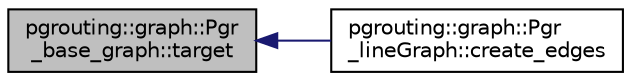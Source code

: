 digraph "pgrouting::graph::Pgr_base_graph::target"
{
  edge [fontname="Helvetica",fontsize="10",labelfontname="Helvetica",labelfontsize="10"];
  node [fontname="Helvetica",fontsize="10",shape=record];
  rankdir="LR";
  Node1 [label="pgrouting::graph::Pgr\l_base_graph::target",height=0.2,width=0.4,color="black", fillcolor="grey75", style="filled", fontcolor="black"];
  Node1 -> Node2 [dir="back",color="midnightblue",fontsize="10",style="solid",fontname="Helvetica"];
  Node2 [label="pgrouting::graph::Pgr\l_lineGraph::create_edges",height=0.2,width=0.4,color="black", fillcolor="white", style="filled",URL="$classpgrouting_1_1graph_1_1Pgr__lineGraph.html#ab9a64f36e52212504aceaf3fa50dc66a"];
}
